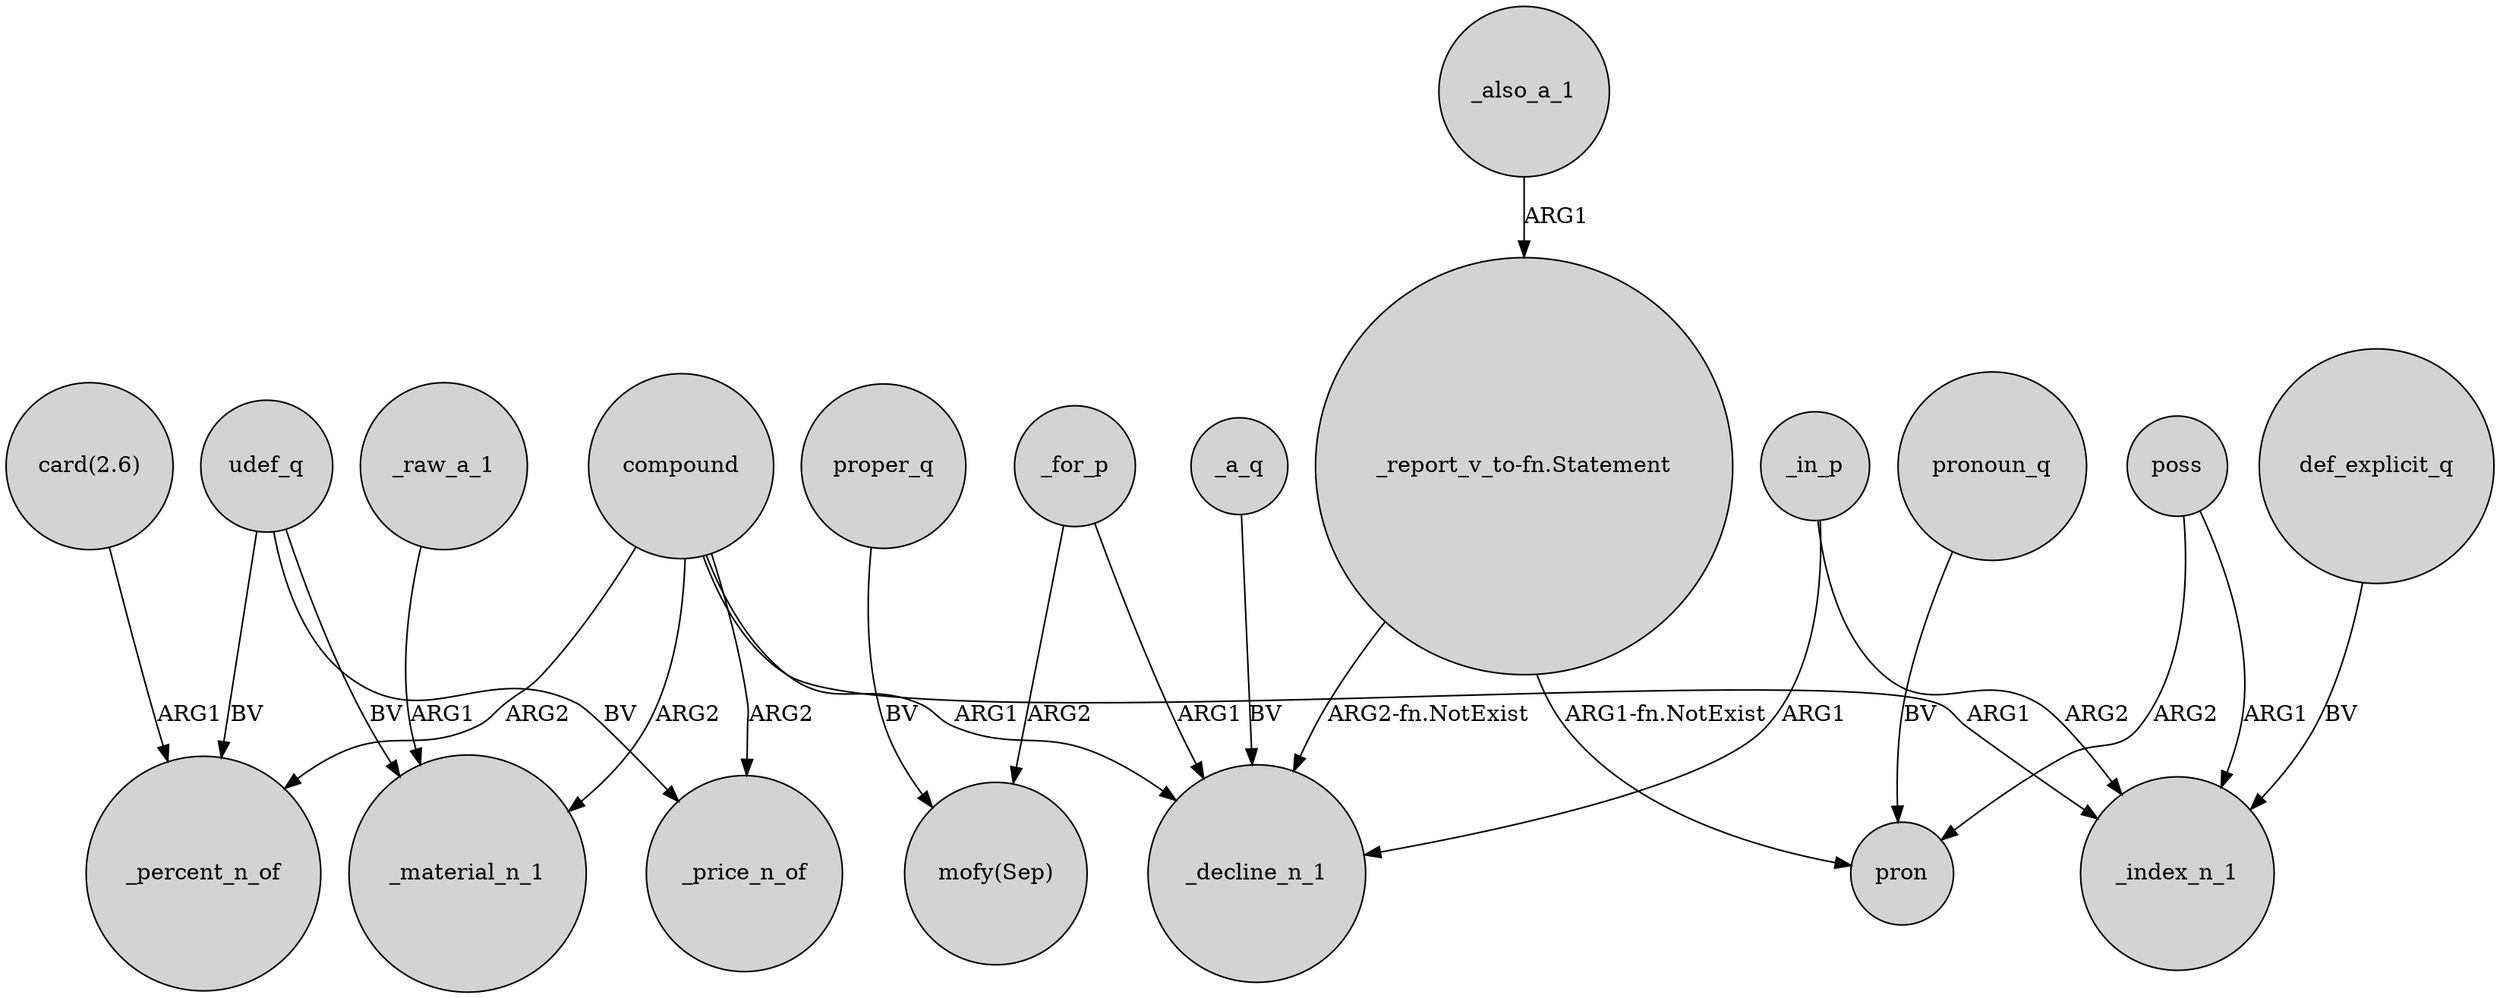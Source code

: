 digraph {
	node [shape=circle style=filled]
	_for_p -> _decline_n_1 [label=ARG1]
	compound -> _price_n_of [label=ARG2]
	udef_q -> _price_n_of [label=BV]
	poss -> pron [label=ARG2]
	def_explicit_q -> _index_n_1 [label=BV]
	"_report_v_to-fn.Statement" -> _decline_n_1 [label="ARG2-fn.NotExist"]
	proper_q -> "mofy(Sep)" [label=BV]
	compound -> _percent_n_of [label=ARG2]
	"_report_v_to-fn.Statement" -> pron [label="ARG1-fn.NotExist"]
	"card(2.6)" -> _percent_n_of [label=ARG1]
	_a_q -> _decline_n_1 [label=BV]
	pronoun_q -> pron [label=BV]
	compound -> _material_n_1 [label=ARG2]
	_in_p -> _decline_n_1 [label=ARG1]
	compound -> _decline_n_1 [label=ARG1]
	_in_p -> _index_n_1 [label=ARG2]
	udef_q -> _percent_n_of [label=BV]
	_also_a_1 -> "_report_v_to-fn.Statement" [label=ARG1]
	_raw_a_1 -> _material_n_1 [label=ARG1]
	_for_p -> "mofy(Sep)" [label=ARG2]
	udef_q -> _material_n_1 [label=BV]
	compound -> _index_n_1 [label=ARG1]
	poss -> _index_n_1 [label=ARG1]
}

